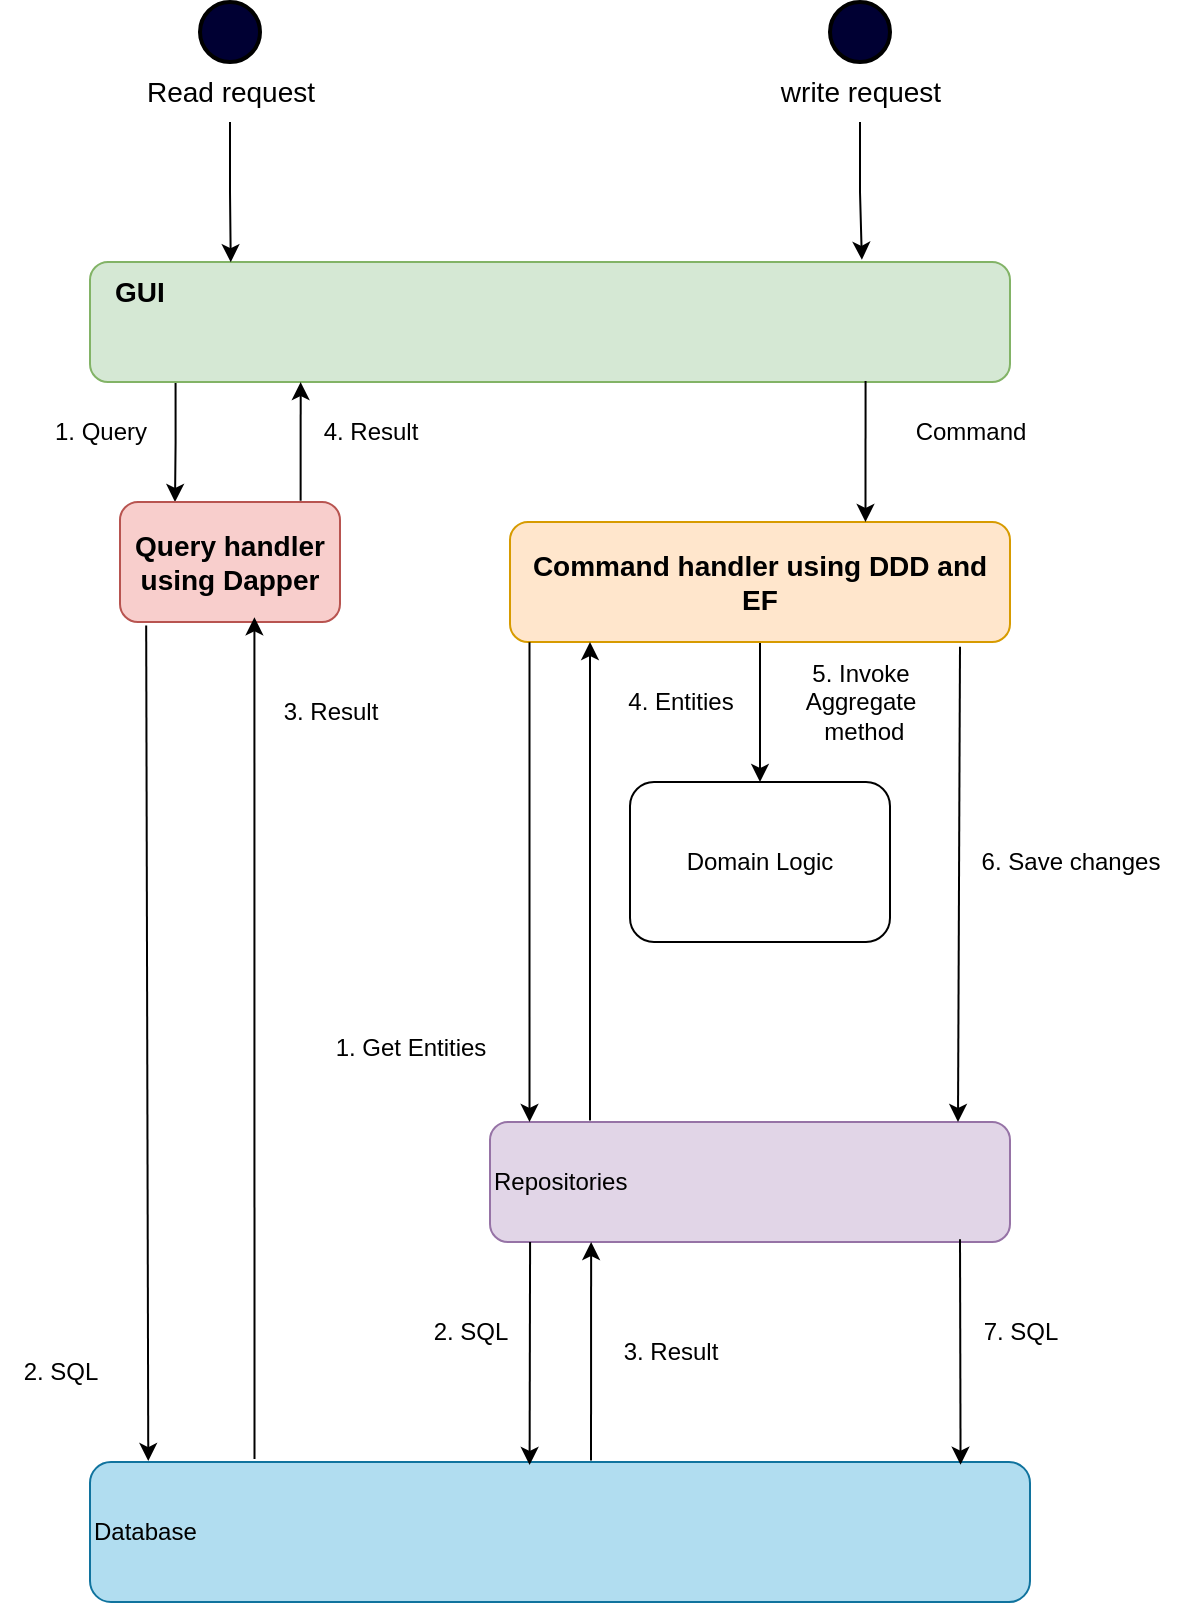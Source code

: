 <mxfile version="28.2.4">
  <diagram id="9iCV12mbjHDTP1o6rqmJ" name="test">
    <mxGraphModel dx="783" dy="1091" grid="1" gridSize="10" guides="1" tooltips="1" connect="1" arrows="1" fold="1" page="1" pageScale="1" pageWidth="2339" pageHeight="3300" math="0" shadow="0">
      <root>
        <mxCell id="0" />
        <mxCell id="1" parent="0" />
        <mxCell id="beJ6sOlFDvjar7eFdff--1" style="edgeStyle=orthogonalEdgeStyle;rounded=0;orthogonalLoop=1;jettySize=auto;html=1;entryX=0.25;entryY=0;entryDx=0;entryDy=0;exitX=0.093;exitY=1.008;exitDx=0;exitDy=0;exitPerimeter=0;" parent="1" source="beJ6sOlFDvjar7eFdff--2" target="beJ6sOlFDvjar7eFdff--10" edge="1">
          <mxGeometry relative="1" as="geometry" />
        </mxCell>
        <mxCell id="beJ6sOlFDvjar7eFdff--2" value="" style="rounded=1;whiteSpace=wrap;html=1;fontSize=14;fillColor=#d5e8d4;strokeColor=#82b366;" parent="1" vertex="1">
          <mxGeometry x="365" y="540" width="460" height="60" as="geometry" />
        </mxCell>
        <mxCell id="beJ6sOlFDvjar7eFdff--3" value="" style="strokeWidth=2;html=1;shape=mxgraph.flowchart.start_2;whiteSpace=wrap;fillColor=#000033;fontSize=14;" parent="1" vertex="1">
          <mxGeometry x="420" y="410" width="30" height="30" as="geometry" />
        </mxCell>
        <mxCell id="beJ6sOlFDvjar7eFdff--4" value="" style="strokeWidth=2;html=1;shape=mxgraph.flowchart.start_2;whiteSpace=wrap;fillColor=#000033;fontSize=14;" parent="1" vertex="1">
          <mxGeometry x="735" y="410" width="30" height="30" as="geometry" />
        </mxCell>
        <mxCell id="beJ6sOlFDvjar7eFdff--5" value="Read request" style="text;html=1;align=center;verticalAlign=middle;resizable=0;points=[];autosize=1;strokeColor=none;fillColor=none;fontSize=14;" parent="1" vertex="1">
          <mxGeometry x="380" y="440" width="110" height="30" as="geometry" />
        </mxCell>
        <mxCell id="beJ6sOlFDvjar7eFdff--6" value="write request" style="text;html=1;align=center;verticalAlign=middle;resizable=0;points=[];autosize=1;strokeColor=none;fillColor=none;fontSize=14;" parent="1" vertex="1">
          <mxGeometry x="700" y="440" width="100" height="30" as="geometry" />
        </mxCell>
        <mxCell id="beJ6sOlFDvjar7eFdff--7" style="edgeStyle=orthogonalEdgeStyle;rounded=0;orthogonalLoop=1;jettySize=auto;html=1;entryX=0.153;entryY=0.002;entryDx=0;entryDy=0;entryPerimeter=0;fontSize=14;" parent="1" source="beJ6sOlFDvjar7eFdff--5" target="beJ6sOlFDvjar7eFdff--2" edge="1">
          <mxGeometry relative="1" as="geometry" />
        </mxCell>
        <mxCell id="beJ6sOlFDvjar7eFdff--8" style="edgeStyle=orthogonalEdgeStyle;rounded=0;orthogonalLoop=1;jettySize=auto;html=1;entryX=0.839;entryY=-0.018;entryDx=0;entryDy=0;entryPerimeter=0;fontSize=14;" parent="1" source="beJ6sOlFDvjar7eFdff--6" target="beJ6sOlFDvjar7eFdff--2" edge="1">
          <mxGeometry relative="1" as="geometry" />
        </mxCell>
        <mxCell id="beJ6sOlFDvjar7eFdff--9" value="&lt;b&gt;GUI&lt;/b&gt;" style="text;html=1;align=center;verticalAlign=middle;whiteSpace=wrap;rounded=0;fontSize=14;" parent="1" vertex="1">
          <mxGeometry x="360" y="540" width="60" height="30" as="geometry" />
        </mxCell>
        <mxCell id="beJ6sOlFDvjar7eFdff--10" value="&lt;b&gt;Query handler using Dapper&lt;/b&gt;" style="rounded=1;whiteSpace=wrap;html=1;fontSize=14;fillColor=#f8cecc;strokeColor=#b85450;" parent="1" vertex="1">
          <mxGeometry x="380" y="660" width="110" height="60" as="geometry" />
        </mxCell>
        <mxCell id="beJ6sOlFDvjar7eFdff--11" style="edgeStyle=orthogonalEdgeStyle;rounded=0;orthogonalLoop=1;jettySize=auto;html=1;entryX=0.5;entryY=0;entryDx=0;entryDy=0;" parent="1" source="beJ6sOlFDvjar7eFdff--12" target="beJ6sOlFDvjar7eFdff--18" edge="1">
          <mxGeometry relative="1" as="geometry" />
        </mxCell>
        <mxCell id="beJ6sOlFDvjar7eFdff--12" value="&lt;b&gt;Command handler using DDD and EF&lt;/b&gt;" style="rounded=1;whiteSpace=wrap;html=1;fontSize=14;fillColor=#ffe6cc;strokeColor=#d79b00;" parent="1" vertex="1">
          <mxGeometry x="575" y="670" width="250" height="60" as="geometry" />
        </mxCell>
        <mxCell id="beJ6sOlFDvjar7eFdff--13" style="edgeStyle=orthogonalEdgeStyle;rounded=0;orthogonalLoop=1;jettySize=auto;html=1;exitX=0.843;exitY=0.991;exitDx=0;exitDy=0;exitPerimeter=0;entryX=0.711;entryY=0;entryDx=0;entryDy=0;entryPerimeter=0;" parent="1" source="beJ6sOlFDvjar7eFdff--2" target="beJ6sOlFDvjar7eFdff--12" edge="1">
          <mxGeometry relative="1" as="geometry">
            <mxPoint x="755" y="670" as="targetPoint" />
          </mxGeometry>
        </mxCell>
        <mxCell id="beJ6sOlFDvjar7eFdff--14" style="edgeStyle=orthogonalEdgeStyle;rounded=0;orthogonalLoop=1;jettySize=auto;html=1;entryX=0.229;entryY=1.001;entryDx=0;entryDy=0;entryPerimeter=0;exitX=0.821;exitY=-0.01;exitDx=0;exitDy=0;exitPerimeter=0;" parent="1" source="beJ6sOlFDvjar7eFdff--10" target="beJ6sOlFDvjar7eFdff--2" edge="1">
          <mxGeometry relative="1" as="geometry" />
        </mxCell>
        <mxCell id="beJ6sOlFDvjar7eFdff--15" value="1. Query" style="text;html=1;align=center;verticalAlign=middle;resizable=0;points=[];autosize=1;strokeColor=none;fillColor=none;" parent="1" vertex="1">
          <mxGeometry x="335" y="610" width="70" height="30" as="geometry" />
        </mxCell>
        <mxCell id="beJ6sOlFDvjar7eFdff--16" value="4. Result" style="text;html=1;align=center;verticalAlign=middle;resizable=0;points=[];autosize=1;strokeColor=none;fillColor=none;" parent="1" vertex="1">
          <mxGeometry x="470" y="610" width="70" height="30" as="geometry" />
        </mxCell>
        <mxCell id="beJ6sOlFDvjar7eFdff--17" value="Command" style="text;html=1;align=center;verticalAlign=middle;resizable=0;points=[];autosize=1;strokeColor=none;fillColor=none;" parent="1" vertex="1">
          <mxGeometry x="765" y="610" width="80" height="30" as="geometry" />
        </mxCell>
        <mxCell id="beJ6sOlFDvjar7eFdff--18" value="Domain Logic" style="rounded=1;whiteSpace=wrap;html=1;" parent="1" vertex="1">
          <mxGeometry x="635" y="800" width="130" height="80" as="geometry" />
        </mxCell>
        <mxCell id="beJ6sOlFDvjar7eFdff--19" value="Repositories" style="rounded=1;whiteSpace=wrap;html=1;align=left;fillColor=#e1d5e7;strokeColor=#9673a6;" parent="1" vertex="1">
          <mxGeometry x="565" y="970" width="260" height="60" as="geometry" />
        </mxCell>
        <mxCell id="beJ6sOlFDvjar7eFdff--20" value="Database" style="rounded=1;whiteSpace=wrap;html=1;align=left;fillColor=#b1ddf0;strokeColor=#10739e;" parent="1" vertex="1">
          <mxGeometry x="365" y="1140" width="470" height="70" as="geometry" />
        </mxCell>
        <mxCell id="beJ6sOlFDvjar7eFdff--21" value="3. Result" style="text;html=1;align=center;verticalAlign=middle;resizable=0;points=[];autosize=1;strokeColor=none;fillColor=none;" parent="1" vertex="1">
          <mxGeometry x="450" y="750" width="70" height="30" as="geometry" />
        </mxCell>
        <mxCell id="beJ6sOlFDvjar7eFdff--22" value="4. Entities" style="text;html=1;align=center;verticalAlign=middle;resizable=0;points=[];autosize=1;strokeColor=none;fillColor=none;" parent="1" vertex="1">
          <mxGeometry x="620" y="745" width="80" height="30" as="geometry" />
        </mxCell>
        <mxCell id="beJ6sOlFDvjar7eFdff--23" value="5. Invoke &lt;br&gt;Aggregate&lt;br&gt;&amp;nbsp;method" style="text;html=1;align=center;verticalAlign=middle;resizable=0;points=[];autosize=1;strokeColor=none;fillColor=none;" parent="1" vertex="1">
          <mxGeometry x="710" y="730" width="80" height="60" as="geometry" />
        </mxCell>
        <mxCell id="beJ6sOlFDvjar7eFdff--24" value="6. Save changes" style="text;html=1;align=center;verticalAlign=middle;resizable=0;points=[];autosize=1;strokeColor=none;fillColor=none;" parent="1" vertex="1">
          <mxGeometry x="800" y="825" width="110" height="30" as="geometry" />
        </mxCell>
        <mxCell id="beJ6sOlFDvjar7eFdff--25" value="7. SQL" style="text;html=1;align=center;verticalAlign=middle;resizable=0;points=[];autosize=1;strokeColor=none;fillColor=none;" parent="1" vertex="1">
          <mxGeometry x="800" y="1060" width="60" height="30" as="geometry" />
        </mxCell>
        <mxCell id="beJ6sOlFDvjar7eFdff--26" value="3. Result" style="text;html=1;align=center;verticalAlign=middle;resizable=0;points=[];autosize=1;strokeColor=none;fillColor=none;" parent="1" vertex="1">
          <mxGeometry x="620" y="1070" width="70" height="30" as="geometry" />
        </mxCell>
        <mxCell id="beJ6sOlFDvjar7eFdff--27" value="2. SQL" style="text;html=1;align=center;verticalAlign=middle;resizable=0;points=[];autosize=1;strokeColor=none;fillColor=none;" parent="1" vertex="1">
          <mxGeometry x="320" y="1080" width="60" height="30" as="geometry" />
        </mxCell>
        <mxCell id="beJ6sOlFDvjar7eFdff--28" value="2. SQL" style="text;html=1;align=center;verticalAlign=middle;resizable=0;points=[];autosize=1;strokeColor=none;fillColor=none;" parent="1" vertex="1">
          <mxGeometry x="525" y="1060" width="60" height="30" as="geometry" />
        </mxCell>
        <mxCell id="beJ6sOlFDvjar7eFdff--29" value="" style="endArrow=classic;html=1;rounded=0;exitX=0.9;exitY=1.039;exitDx=0;exitDy=0;exitPerimeter=0;entryX=0.9;entryY=0;entryDx=0;entryDy=0;entryPerimeter=0;" parent="1" source="beJ6sOlFDvjar7eFdff--12" target="beJ6sOlFDvjar7eFdff--19" edge="1">
          <mxGeometry width="50" height="50" relative="1" as="geometry">
            <mxPoint x="835" y="910" as="sourcePoint" />
            <mxPoint x="885" y="860" as="targetPoint" />
          </mxGeometry>
        </mxCell>
        <mxCell id="beJ6sOlFDvjar7eFdff--30" value="" style="endArrow=classic;html=1;rounded=0;entryX=0.036;entryY=0.996;entryDx=0;entryDy=0;entryPerimeter=0;" parent="1" edge="1">
          <mxGeometry width="50" height="50" relative="1" as="geometry">
            <mxPoint x="615" y="969.24" as="sourcePoint" />
            <mxPoint x="615" y="730" as="targetPoint" />
          </mxGeometry>
        </mxCell>
        <mxCell id="beJ6sOlFDvjar7eFdff--31" value="" style="endArrow=classic;html=1;rounded=0;exitX=0.039;exitY=1.003;exitDx=0;exitDy=0;exitPerimeter=0;entryX=0.076;entryY=0;entryDx=0;entryDy=0;entryPerimeter=0;" parent="1" source="beJ6sOlFDvjar7eFdff--12" target="beJ6sOlFDvjar7eFdff--19" edge="1">
          <mxGeometry width="50" height="50" relative="1" as="geometry">
            <mxPoint x="505" y="910" as="sourcePoint" />
            <mxPoint x="555" y="860" as="targetPoint" />
          </mxGeometry>
        </mxCell>
        <mxCell id="beJ6sOlFDvjar7eFdff--32" value="1. Get Entities" style="text;html=1;align=center;verticalAlign=middle;resizable=0;points=[];autosize=1;strokeColor=none;fillColor=none;" parent="1" vertex="1">
          <mxGeometry x="475" y="918" width="100" height="30" as="geometry" />
        </mxCell>
        <mxCell id="beJ6sOlFDvjar7eFdff--33" value="" style="endArrow=classic;html=1;rounded=0;exitX=0.119;exitY=1.03;exitDx=0;exitDy=0;exitPerimeter=0;entryX=0.062;entryY=-0.007;entryDx=0;entryDy=0;entryPerimeter=0;" parent="1" source="beJ6sOlFDvjar7eFdff--10" target="beJ6sOlFDvjar7eFdff--20" edge="1">
          <mxGeometry width="50" height="50" relative="1" as="geometry">
            <mxPoint x="335" y="950" as="sourcePoint" />
            <mxPoint x="385" y="900" as="targetPoint" />
          </mxGeometry>
        </mxCell>
        <mxCell id="beJ6sOlFDvjar7eFdff--34" value="" style="endArrow=classic;html=1;rounded=0;exitX=0.175;exitY=-0.022;exitDx=0;exitDy=0;exitPerimeter=0;entryX=0.611;entryY=0.961;entryDx=0;entryDy=0;entryPerimeter=0;" parent="1" source="beJ6sOlFDvjar7eFdff--20" target="beJ6sOlFDvjar7eFdff--10" edge="1">
          <mxGeometry width="50" height="50" relative="1" as="geometry">
            <mxPoint x="495" y="1070" as="sourcePoint" />
            <mxPoint x="545" y="1020" as="targetPoint" />
          </mxGeometry>
        </mxCell>
        <mxCell id="beJ6sOlFDvjar7eFdff--35" value="" style="endArrow=classic;html=1;rounded=0;exitX=0.056;exitY=1.002;exitDx=0;exitDy=0;exitPerimeter=0;entryX=0.456;entryY=0.023;entryDx=0;entryDy=0;entryPerimeter=0;" parent="1" edge="1">
          <mxGeometry width="50" height="50" relative="1" as="geometry">
            <mxPoint x="585.04" y="1030" as="sourcePoint" />
            <mxPoint x="584.8" y="1141.49" as="targetPoint" />
          </mxGeometry>
        </mxCell>
        <mxCell id="beJ6sOlFDvjar7eFdff--36" value="" style="endArrow=classic;html=1;rounded=0;exitX=0.533;exitY=-0.011;exitDx=0;exitDy=0;exitPerimeter=0;" parent="1" source="beJ6sOlFDvjar7eFdff--20" edge="1">
          <mxGeometry width="50" height="50" relative="1" as="geometry">
            <mxPoint x="615" y="1136.46" as="sourcePoint" />
            <mxPoint x="615.56" y="1030" as="targetPoint" />
          </mxGeometry>
        </mxCell>
        <mxCell id="beJ6sOlFDvjar7eFdff--37" value="" style="endArrow=classic;html=1;rounded=0;exitX=0.9;exitY=0.975;exitDx=0;exitDy=0;exitPerimeter=0;entryX=0.924;entryY=0.017;entryDx=0;entryDy=0;entryPerimeter=0;" parent="1" edge="1">
          <mxGeometry width="50" height="50" relative="1" as="geometry">
            <mxPoint x="800" y="1028.65" as="sourcePoint" />
            <mxPoint x="800.28" y="1141.34" as="targetPoint" />
          </mxGeometry>
        </mxCell>
      </root>
    </mxGraphModel>
  </diagram>
</mxfile>
